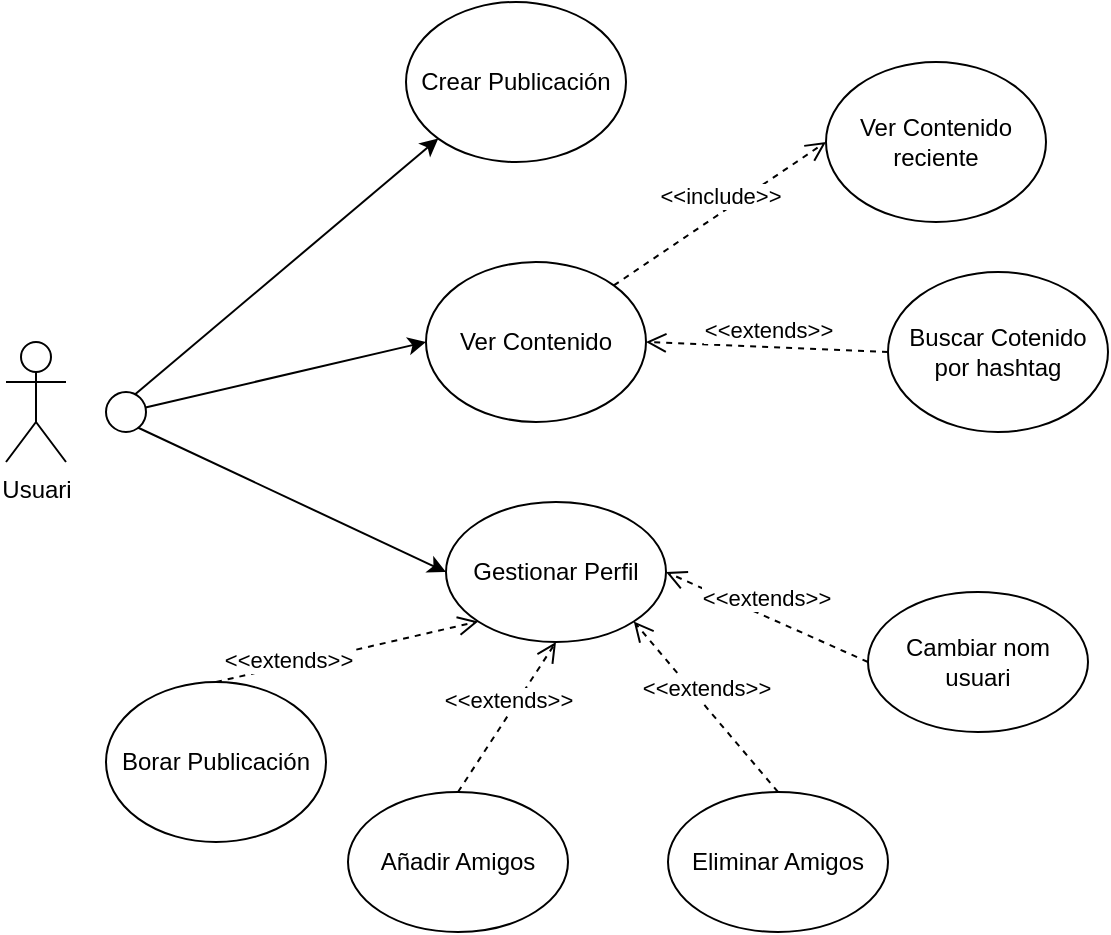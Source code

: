<mxfile version="26.0.16">
  <diagram id="C5RBs43oDa-KdzZeNtuy" name="Page-1">
    <mxGraphModel dx="1050" dy="669" grid="1" gridSize="10" guides="1" tooltips="1" connect="1" arrows="1" fold="1" page="1" pageScale="1" pageWidth="827" pageHeight="1169" math="0" shadow="0">
      <root>
        <mxCell id="WIyWlLk6GJQsqaUBKTNV-0" />
        <mxCell id="WIyWlLk6GJQsqaUBKTNV-1" parent="WIyWlLk6GJQsqaUBKTNV-0" />
        <mxCell id="y8FSoUIwy3ZtjOL5Xxnj-0" value="Usuari" style="shape=umlActor;verticalLabelPosition=bottom;verticalAlign=top;html=1;outlineConnect=0;" parent="WIyWlLk6GJQsqaUBKTNV-1" vertex="1">
          <mxGeometry x="149" y="525" width="30" height="60" as="geometry" />
        </mxCell>
        <mxCell id="y8FSoUIwy3ZtjOL5Xxnj-1" value="" style="endArrow=classic;html=1;rounded=0;entryX=0;entryY=1;entryDx=0;entryDy=0;" parent="WIyWlLk6GJQsqaUBKTNV-1" target="y8FSoUIwy3ZtjOL5Xxnj-7" edge="1">
          <mxGeometry width="50" height="50" relative="1" as="geometry">
            <mxPoint x="209" y="555" as="sourcePoint" />
            <mxPoint x="289" y="420" as="targetPoint" />
          </mxGeometry>
        </mxCell>
        <mxCell id="y8FSoUIwy3ZtjOL5Xxnj-4" value="" style="endArrow=classic;html=1;rounded=0;entryX=0;entryY=0.5;entryDx=0;entryDy=0;" parent="WIyWlLk6GJQsqaUBKTNV-1" source="QDbhRXI9yqIW19a753yx-0" target="7RINz16O7kCzUExgoXn0-2" edge="1">
          <mxGeometry width="50" height="50" relative="1" as="geometry">
            <mxPoint x="209" y="560" as="sourcePoint" />
            <mxPoint x="353" y="560" as="targetPoint" />
          </mxGeometry>
        </mxCell>
        <mxCell id="y8FSoUIwy3ZtjOL5Xxnj-5" value="Gestionar Perfil" style="ellipse;whiteSpace=wrap;html=1;" parent="WIyWlLk6GJQsqaUBKTNV-1" vertex="1">
          <mxGeometry x="369" y="605" width="110" height="70" as="geometry" />
        </mxCell>
        <mxCell id="y8FSoUIwy3ZtjOL5Xxnj-6" value="" style="endArrow=classic;html=1;rounded=0;entryX=0;entryY=0.5;entryDx=0;entryDy=0;" parent="WIyWlLk6GJQsqaUBKTNV-1" target="y8FSoUIwy3ZtjOL5Xxnj-5" edge="1">
          <mxGeometry width="50" height="50" relative="1" as="geometry">
            <mxPoint x="209" y="565" as="sourcePoint" />
            <mxPoint x="489" y="605" as="targetPoint" />
            <Array as="points" />
          </mxGeometry>
        </mxCell>
        <mxCell id="y8FSoUIwy3ZtjOL5Xxnj-7" value="Crear Publicación" style="ellipse;whiteSpace=wrap;html=1;" parent="WIyWlLk6GJQsqaUBKTNV-1" vertex="1">
          <mxGeometry x="349" y="355" width="110" height="80" as="geometry" />
        </mxCell>
        <mxCell id="BP5pdJHNpVIhgN1eafTa-16" value="Eliminar Amigos" style="ellipse;whiteSpace=wrap;html=1;" parent="WIyWlLk6GJQsqaUBKTNV-1" vertex="1">
          <mxGeometry x="480" y="750" width="110" height="70" as="geometry" />
        </mxCell>
        <mxCell id="BP5pdJHNpVIhgN1eafTa-17" value="&amp;lt;&amp;lt;extends&amp;gt;&amp;gt;" style="html=1;verticalAlign=bottom;endArrow=open;dashed=1;endSize=8;curved=0;rounded=0;entryX=1;entryY=1;entryDx=0;entryDy=0;exitX=0.5;exitY=0;exitDx=0;exitDy=0;" parent="WIyWlLk6GJQsqaUBKTNV-1" source="BP5pdJHNpVIhgN1eafTa-16" target="y8FSoUIwy3ZtjOL5Xxnj-5" edge="1">
          <mxGeometry relative="1" as="geometry">
            <mxPoint x="189" y="985" as="sourcePoint" />
            <mxPoint x="304" y="805" as="targetPoint" />
            <Array as="points" />
          </mxGeometry>
        </mxCell>
        <mxCell id="QDbhRXI9yqIW19a753yx-1" value="" style="endArrow=classic;html=1;rounded=0;entryX=0;entryY=0.5;entryDx=0;entryDy=0;" parent="WIyWlLk6GJQsqaUBKTNV-1" target="QDbhRXI9yqIW19a753yx-0" edge="1">
          <mxGeometry width="50" height="50" relative="1" as="geometry">
            <mxPoint x="209" y="560" as="sourcePoint" />
            <mxPoint x="353" y="560" as="targetPoint" />
          </mxGeometry>
        </mxCell>
        <mxCell id="QDbhRXI9yqIW19a753yx-0" value="" style="ellipse;whiteSpace=wrap;html=1;aspect=fixed;" parent="WIyWlLk6GJQsqaUBKTNV-1" vertex="1">
          <mxGeometry x="199" y="550" width="20" height="20" as="geometry" />
        </mxCell>
        <mxCell id="7RINz16O7kCzUExgoXn0-1" value="Borar Publicación" style="ellipse;whiteSpace=wrap;html=1;" parent="WIyWlLk6GJQsqaUBKTNV-1" vertex="1">
          <mxGeometry x="199" y="695" width="110" height="80" as="geometry" />
        </mxCell>
        <mxCell id="7RINz16O7kCzUExgoXn0-2" value="Ver Contenido" style="ellipse;whiteSpace=wrap;html=1;" parent="WIyWlLk6GJQsqaUBKTNV-1" vertex="1">
          <mxGeometry x="359" y="485" width="110" height="80" as="geometry" />
        </mxCell>
        <mxCell id="7RINz16O7kCzUExgoXn0-4" value="Añadir Amigos" style="ellipse;whiteSpace=wrap;html=1;" parent="WIyWlLk6GJQsqaUBKTNV-1" vertex="1">
          <mxGeometry x="320" y="750" width="110" height="70" as="geometry" />
        </mxCell>
        <mxCell id="7RINz16O7kCzUExgoXn0-5" value="&amp;lt;&amp;lt;extends&amp;gt;&amp;gt;" style="html=1;verticalAlign=bottom;endArrow=open;dashed=1;endSize=8;curved=0;rounded=0;entryX=0.5;entryY=1;entryDx=0;entryDy=0;exitX=0.5;exitY=0;exitDx=0;exitDy=0;" parent="WIyWlLk6GJQsqaUBKTNV-1" source="7RINz16O7kCzUExgoXn0-4" target="y8FSoUIwy3ZtjOL5Xxnj-5" edge="1">
          <mxGeometry x="-0.01" y="-1" relative="1" as="geometry">
            <mxPoint x="548" y="697" as="sourcePoint" />
            <mxPoint x="449" y="695" as="targetPoint" />
            <Array as="points" />
            <mxPoint as="offset" />
          </mxGeometry>
        </mxCell>
        <mxCell id="7RINz16O7kCzUExgoXn0-6" value="Buscar Cotenido por hashtag" style="ellipse;whiteSpace=wrap;html=1;" parent="WIyWlLk6GJQsqaUBKTNV-1" vertex="1">
          <mxGeometry x="590" y="490" width="110" height="80" as="geometry" />
        </mxCell>
        <mxCell id="7RINz16O7kCzUExgoXn0-7" value="&amp;lt;&amp;lt;extends&amp;gt;&amp;gt;" style="html=1;verticalAlign=bottom;endArrow=open;dashed=1;endSize=8;curved=0;rounded=0;entryX=1;entryY=0.5;entryDx=0;entryDy=0;exitX=0;exitY=0.5;exitDx=0;exitDy=0;" parent="WIyWlLk6GJQsqaUBKTNV-1" source="7RINz16O7kCzUExgoXn0-6" target="7RINz16O7kCzUExgoXn0-2" edge="1">
          <mxGeometry relative="1" as="geometry">
            <mxPoint x="589" y="660" as="sourcePoint" />
            <mxPoint x="490" y="658" as="targetPoint" />
            <Array as="points" />
          </mxGeometry>
        </mxCell>
        <mxCell id="7RINz16O7kCzUExgoXn0-8" value="Ver Contenido reciente" style="ellipse;whiteSpace=wrap;html=1;" parent="WIyWlLk6GJQsqaUBKTNV-1" vertex="1">
          <mxGeometry x="559" y="385" width="110" height="80" as="geometry" />
        </mxCell>
        <mxCell id="7RINz16O7kCzUExgoXn0-9" value="&amp;lt;&amp;lt;include&amp;gt;&amp;gt;" style="html=1;verticalAlign=bottom;endArrow=open;dashed=1;endSize=8;curved=0;rounded=0;entryX=0;entryY=0.5;entryDx=0;entryDy=0;exitX=1;exitY=0;exitDx=0;exitDy=0;" parent="WIyWlLk6GJQsqaUBKTNV-1" source="7RINz16O7kCzUExgoXn0-2" target="7RINz16O7kCzUExgoXn0-8" edge="1">
          <mxGeometry relative="1" as="geometry">
            <mxPoint x="649" y="565" as="sourcePoint" />
            <mxPoint x="479" y="535" as="targetPoint" />
            <Array as="points" />
          </mxGeometry>
        </mxCell>
        <mxCell id="7RINz16O7kCzUExgoXn0-10" value="&amp;lt;&amp;lt;extends&amp;gt;&amp;gt;" style="html=1;verticalAlign=bottom;endArrow=open;dashed=1;endSize=8;curved=0;rounded=0;entryX=0;entryY=1;entryDx=0;entryDy=0;exitX=0.5;exitY=0;exitDx=0;exitDy=0;" parent="WIyWlLk6GJQsqaUBKTNV-1" source="7RINz16O7kCzUExgoXn0-1" target="y8FSoUIwy3ZtjOL5Xxnj-5" edge="1">
          <mxGeometry x="-0.476" y="-6" relative="1" as="geometry">
            <mxPoint x="539" y="760" as="sourcePoint" />
            <mxPoint x="434" y="685" as="targetPoint" />
            <Array as="points" />
            <mxPoint as="offset" />
          </mxGeometry>
        </mxCell>
        <mxCell id="B0wwqsWbUwboob3fZNsG-1" value="Cambiar nom usuari" style="ellipse;whiteSpace=wrap;html=1;" parent="WIyWlLk6GJQsqaUBKTNV-1" vertex="1">
          <mxGeometry x="580" y="650" width="110" height="70" as="geometry" />
        </mxCell>
        <mxCell id="B0wwqsWbUwboob3fZNsG-2" value="&amp;lt;&amp;lt;extends&amp;gt;&amp;gt;" style="html=1;verticalAlign=bottom;endArrow=open;dashed=1;endSize=8;curved=0;rounded=0;entryX=1;entryY=0.5;entryDx=0;entryDy=0;exitX=0;exitY=0.5;exitDx=0;exitDy=0;" parent="WIyWlLk6GJQsqaUBKTNV-1" source="B0wwqsWbUwboob3fZNsG-1" target="y8FSoUIwy3ZtjOL5Xxnj-5" edge="1">
          <mxGeometry relative="1" as="geometry">
            <mxPoint x="690" y="730" as="sourcePoint" />
            <mxPoint x="490" y="658" as="targetPoint" />
            <Array as="points" />
          </mxGeometry>
        </mxCell>
      </root>
    </mxGraphModel>
  </diagram>
</mxfile>
